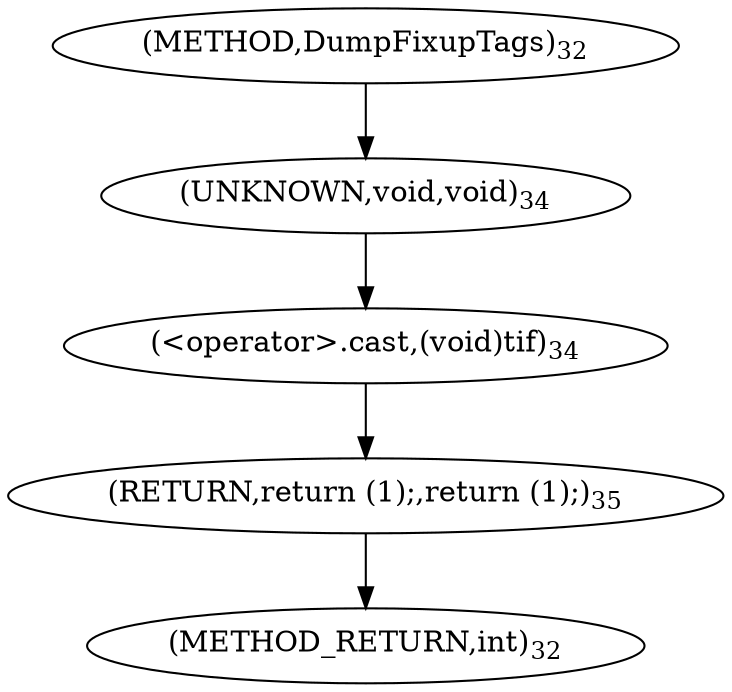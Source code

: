 digraph "DumpFixupTags" {  
"63689" [label = <(&lt;operator&gt;.cast,(void)tif)<SUB>34</SUB>> ]
"63692" [label = <(RETURN,return (1);,return (1);)<SUB>35</SUB>> ]
"63690" [label = <(UNKNOWN,void,void)<SUB>34</SUB>> ]
"63686" [label = <(METHOD,DumpFixupTags)<SUB>32</SUB>> ]
"63694" [label = <(METHOD_RETURN,int)<SUB>32</SUB>> ]
  "63689" -> "63692" 
  "63692" -> "63694" 
  "63690" -> "63689" 
  "63686" -> "63690" 
}

